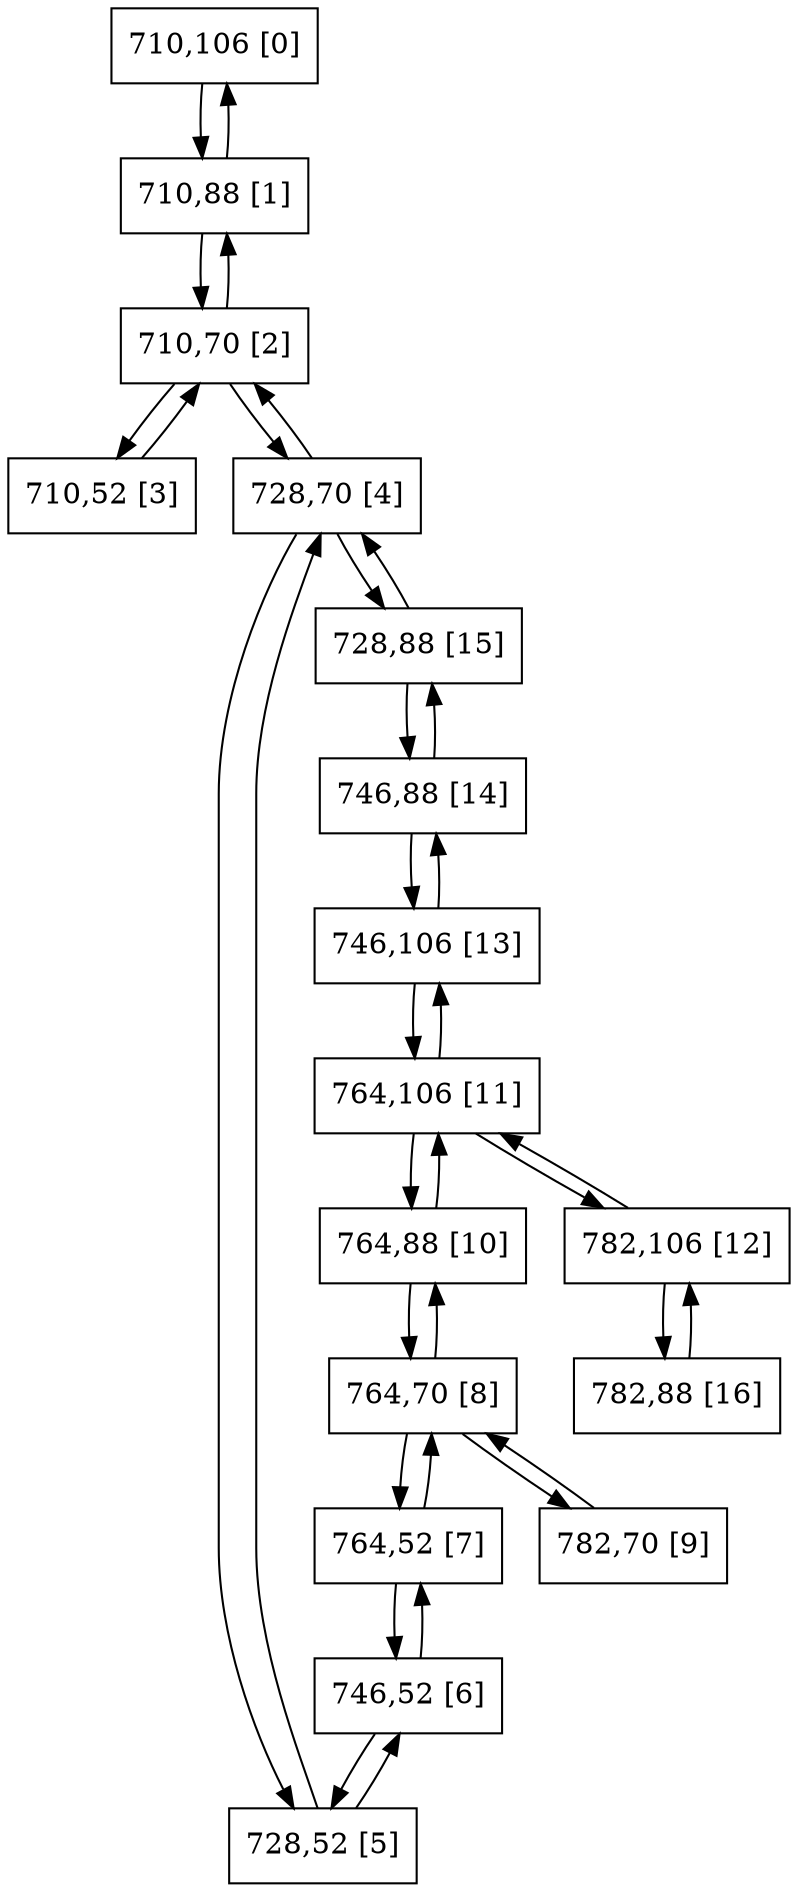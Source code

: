 digraph G {
graph [bgcolor=white size="20,20"]
node [shape=circle color=black]
0[shape = polygon, sides = 4, label="710,106 [0]", pos = "0,0!" ];
1[shape = polygon, sides = 4, label="710,88 [1]", pos = "0,2.25!" ];
2[shape = polygon, sides = 4, label="710,70 [2]", pos = "0,4.5!" ];
3[shape = polygon, sides = 4, label="710,52 [3]", pos = "0,6.75!" ];
4[shape = polygon, sides = 4, label="728,70 [4]", pos = "2.25,4.5!" ];
5[shape = polygon, sides = 4, label="728,52 [5]", pos = "2.25,6.75!" ];
6[shape = polygon, sides = 4, label="746,52 [6]", pos = "4.5,6.75!" ];
7[shape = polygon, sides = 4, label="764,52 [7]", pos = "6.75,6.75!" ];
8[shape = polygon, sides = 4, label="764,70 [8]", pos = "6.75,4.5!" ];
9[shape = polygon, sides = 4, label="782,70 [9]", pos = "9,4.5!" ];
10[shape = polygon, sides = 4, label="764,88 [10]", pos = "6.75,2.25!" ];
11[shape = polygon, sides = 4, label="764,106 [11]", pos = "6.75,0!" ];
12[shape = polygon, sides = 4, label="782,106 [12]", pos = "9,0!" ];
13[shape = polygon, sides = 4, label="746,106 [13]", pos = "4.5,0!" ];
14[shape = polygon, sides = 4, label="746,88 [14]", pos = "4.5,2.25!" ];
15[shape = polygon, sides = 4, label="728,88 [15]", pos = "2.25,2.25!" ];
16[shape = polygon, sides = 4, label="782,88 [16]", pos = "9,2.25!" ];
0->1 ;
1->0 ;
1->2 ;
2->1 ;
2->3 ;
2->4 ;
3->2 ;
4->2 ;
4->5 ;
4->15 ;
5->4 ;
5->6 ;
6->5 ;
6->7 ;
7->6 ;
7->8 ;
8->7 ;
8->9 ;
8->10 ;
9->8 ;
10->8 ;
10->11 ;
11->10 ;
11->12 ;
11->13 ;
12->11 ;
12->16 ;
13->11 ;
13->14 ;
14->13 ;
14->15 ;
15->14 ;
15->4 ;
16->12 ;
}
